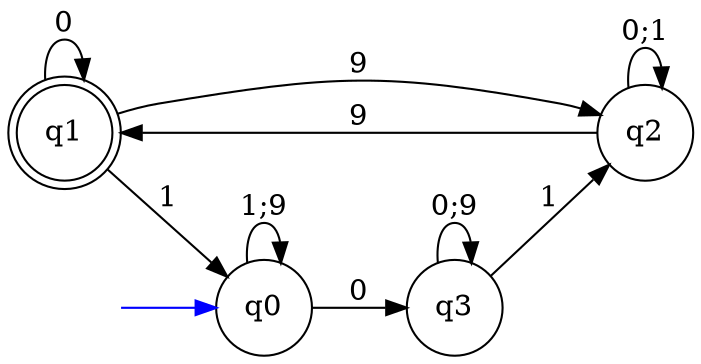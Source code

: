 digraph finite_automaton {
	graph[fontsize=8];
	rankdir=LR;
	size=8;

	node [shape=doublecircle, style="", color=black]; q1;
	node [shape=circle, style="", color=black]; q0 q2 q3;
	node [shape=plaintext, label="", style=""]; iq0;
	iq0 -> q0 [color=blue];
	q0 -> q3 [label="0"];
	q0 -> q0 [label="1;9"];
	q1 -> q1 [label="0"];
	q1 -> q0 [label="1"];
	q1 -> q2 [label="9"];
	q2 -> q2 [label="0;1"];
	q2 -> q1 [label="9"];
	q3 -> q3 [label="0;9"];
	q3 -> q2 [label="1"];
}
